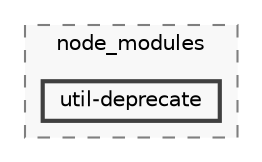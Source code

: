digraph "backend/node_modules/util-deprecate"
{
 // LATEX_PDF_SIZE
  bgcolor="transparent";
  edge [fontname=Helvetica,fontsize=10,labelfontname=Helvetica,labelfontsize=10];
  node [fontname=Helvetica,fontsize=10,shape=box,height=0.2,width=0.4];
  compound=true
  subgraph clusterdir_86dbea9de526ba50b112ba867d8b4b1f {
    graph [ bgcolor="#f8f8f8", pencolor="grey50", label="node_modules", fontname=Helvetica,fontsize=10 style="filled,dashed", URL="dir_86dbea9de526ba50b112ba867d8b4b1f.html",tooltip=""]
  dir_96da261a13e64370677e350359707233 [label="util-deprecate", fillcolor="#f8f8f8", color="grey25", style="filled,bold", URL="dir_96da261a13e64370677e350359707233.html",tooltip=""];
  }
}
